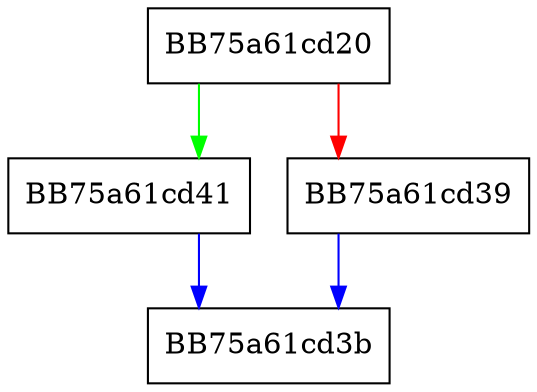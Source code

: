digraph IsMine {
  node [shape="box"];
  graph [splines=ortho];
  BB75a61cd20 -> BB75a61cd41 [color="green"];
  BB75a61cd20 -> BB75a61cd39 [color="red"];
  BB75a61cd39 -> BB75a61cd3b [color="blue"];
  BB75a61cd41 -> BB75a61cd3b [color="blue"];
}
